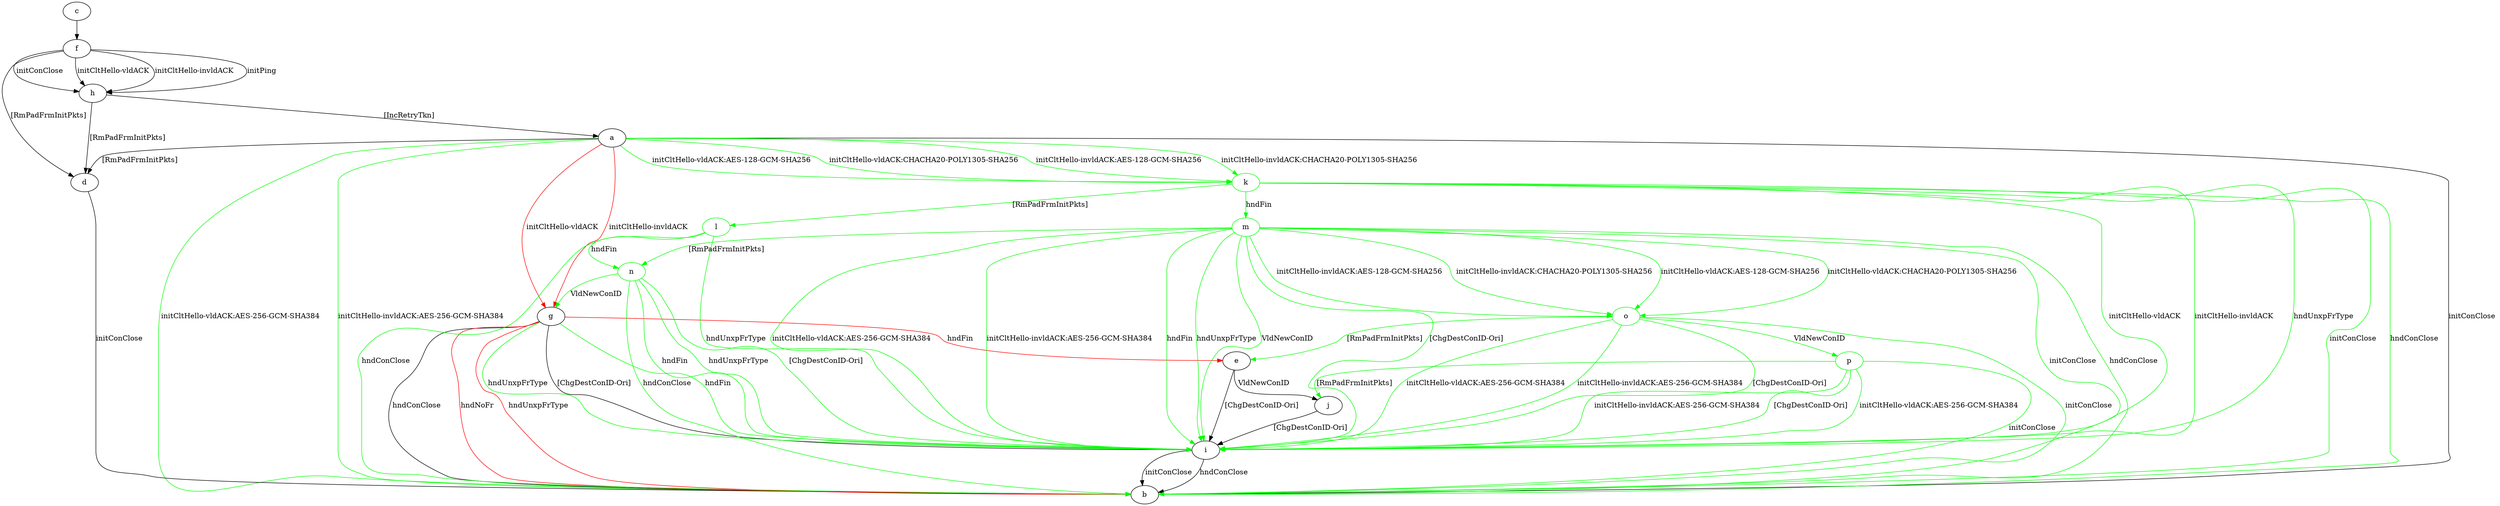 digraph "" {
	a -> b	[key=0,
		label="initConClose "];
	a -> b	[key=1,
		color=green,
		label="initCltHello-vldACK:AES-256-GCM-SHA384 "];
	a -> b	[key=2,
		color=green,
		label="initCltHello-invldACK:AES-256-GCM-SHA384 "];
	a -> d	[key=0,
		label="[RmPadFrmInitPkts] "];
	a -> g	[key=0,
		color=red,
		label="initCltHello-vldACK "];
	a -> g	[key=1,
		color=red,
		label="initCltHello-invldACK "];
	k	[color=green];
	a -> k	[key=0,
		color=green,
		label="initCltHello-vldACK:AES-128-GCM-SHA256 "];
	a -> k	[key=1,
		color=green,
		label="initCltHello-vldACK:CHACHA20-POLY1305-SHA256 "];
	a -> k	[key=2,
		color=green,
		label="initCltHello-invldACK:AES-128-GCM-SHA256 "];
	a -> k	[key=3,
		color=green,
		label="initCltHello-invldACK:CHACHA20-POLY1305-SHA256 "];
	c -> f	[key=0];
	d -> b	[key=0,
		label="initConClose "];
	e -> i	[key=0,
		label="[ChgDestConID-Ori] "];
	e -> j	[key=0,
		label="VldNewConID "];
	f -> d	[key=0,
		label="[RmPadFrmInitPkts] "];
	f -> h	[key=0,
		label="initPing "];
	f -> h	[key=1,
		label="initConClose "];
	f -> h	[key=2,
		label="initCltHello-vldACK "];
	f -> h	[key=3,
		label="initCltHello-invldACK "];
	g -> b	[key=0,
		label="hndConClose "];
	g -> b	[key=1,
		color=red,
		label="hndNoFr "];
	g -> b	[key=2,
		color=red,
		label="hndUnxpFrType "];
	g -> e	[key=0,
		color=red,
		label="hndFin "];
	g -> i	[key=0,
		label="[ChgDestConID-Ori] "];
	g -> i	[key=1,
		color=green,
		label="hndFin "];
	g -> i	[key=2,
		color=green,
		label="hndUnxpFrType "];
	h -> a	[key=0,
		label="[IncRetryTkn] "];
	h -> d	[key=0,
		label="[RmPadFrmInitPkts] "];
	i -> b	[key=0,
		label="initConClose "];
	i -> b	[key=1,
		label="hndConClose "];
	j -> i	[key=0,
		label="[ChgDestConID-Ori] "];
	k -> b	[key=0,
		color=green,
		label="initConClose "];
	k -> b	[key=1,
		color=green,
		label="hndConClose "];
	k -> i	[key=0,
		color=green,
		label="initCltHello-vldACK "];
	k -> i	[key=1,
		color=green,
		label="initCltHello-invldACK "];
	k -> i	[key=2,
		color=green,
		label="hndUnxpFrType "];
	l	[color=green];
	k -> l	[key=0,
		color=green,
		label="[RmPadFrmInitPkts] "];
	m	[color=green];
	k -> m	[key=0,
		color=green,
		label="hndFin "];
	l -> b	[key=0,
		color=green,
		label="hndConClose "];
	l -> i	[key=0,
		color=green,
		label="hndUnxpFrType "];
	n	[color=green];
	l -> n	[key=0,
		color=green,
		label="hndFin "];
	m -> b	[key=0,
		color=green,
		label="initConClose "];
	m -> b	[key=1,
		color=green,
		label="hndConClose "];
	m -> i	[key=0,
		color=green,
		label="initCltHello-vldACK:AES-256-GCM-SHA384 "];
	m -> i	[key=1,
		color=green,
		label="initCltHello-invldACK:AES-256-GCM-SHA384 "];
	m -> i	[key=2,
		color=green,
		label="hndFin "];
	m -> i	[key=3,
		color=green,
		label="hndUnxpFrType "];
	m -> i	[key=4,
		color=green,
		label="VldNewConID "];
	m -> i	[key=5,
		color=green,
		label="[ChgDestConID-Ori] "];
	m -> n	[key=0,
		color=green,
		label="[RmPadFrmInitPkts] "];
	o	[color=green];
	m -> o	[key=0,
		color=green,
		label="initCltHello-vldACK:AES-128-GCM-SHA256 "];
	m -> o	[key=1,
		color=green,
		label="initCltHello-vldACK:CHACHA20-POLY1305-SHA256 "];
	m -> o	[key=2,
		color=green,
		label="initCltHello-invldACK:AES-128-GCM-SHA256 "];
	m -> o	[key=3,
		color=green,
		label="initCltHello-invldACK:CHACHA20-POLY1305-SHA256 "];
	n -> b	[key=0,
		color=green,
		label="hndConClose "];
	n -> g	[key=0,
		color=green,
		label="VldNewConID "];
	n -> i	[key=0,
		color=green,
		label="hndFin "];
	n -> i	[key=1,
		color=green,
		label="hndUnxpFrType "];
	n -> i	[key=2,
		color=green,
		label="[ChgDestConID-Ori] "];
	o -> b	[key=0,
		color=green,
		label="initConClose "];
	o -> e	[key=0,
		color=green,
		label="[RmPadFrmInitPkts] "];
	o -> i	[key=0,
		color=green,
		label="initCltHello-vldACK:AES-256-GCM-SHA384 "];
	o -> i	[key=1,
		color=green,
		label="initCltHello-invldACK:AES-256-GCM-SHA384 "];
	o -> i	[key=2,
		color=green,
		label="[ChgDestConID-Ori] "];
	p	[color=green];
	o -> p	[key=0,
		color=green,
		label="VldNewConID "];
	p -> b	[key=0,
		color=green,
		label="initConClose "];
	p -> i	[key=0,
		color=green,
		label="initCltHello-vldACK:AES-256-GCM-SHA384 "];
	p -> i	[key=1,
		color=green,
		label="initCltHello-invldACK:AES-256-GCM-SHA384 "];
	p -> i	[key=2,
		color=green,
		label="[ChgDestConID-Ori] "];
	p -> j	[key=0,
		color=green,
		label="[RmPadFrmInitPkts] "];
}
